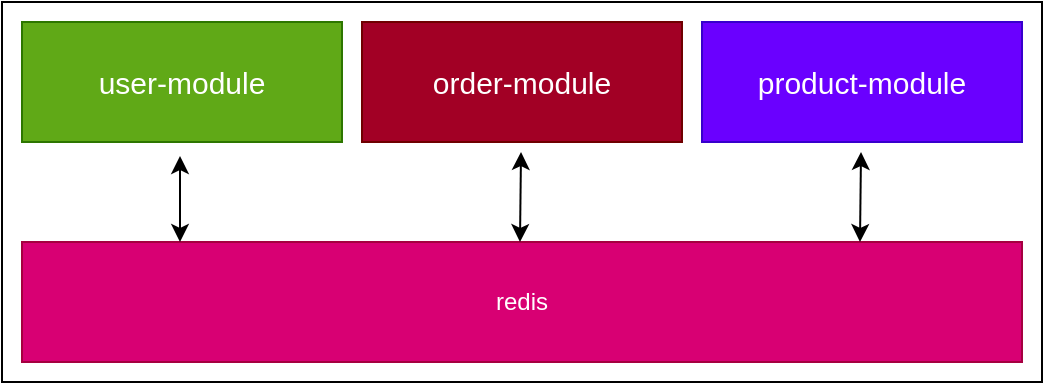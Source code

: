 <mxfile version="21.3.2" type="github">
  <diagram name="第 1 页" id="IXS5sU4ZXqfIpx1t65Bs">
    <mxGraphModel dx="1136" dy="802" grid="1" gridSize="10" guides="1" tooltips="1" connect="1" arrows="1" fold="1" page="1" pageScale="1" pageWidth="827" pageHeight="1169" math="0" shadow="0">
      <root>
        <mxCell id="0" />
        <mxCell id="1" parent="0" />
        <mxCell id="KbtPs02u6kyfubwE4KxG-7" value="" style="rounded=0;whiteSpace=wrap;html=1;fillColor=none;" parent="1" vertex="1">
          <mxGeometry x="30" y="30" width="520" height="190" as="geometry" />
        </mxCell>
        <mxCell id="KbtPs02u6kyfubwE4KxG-2" value="redis" style="rounded=0;whiteSpace=wrap;html=1;fillColor=#d80073;strokeColor=#A50040;fontColor=#ffffff;" parent="1" vertex="1">
          <mxGeometry x="40" y="150" width="500" height="60" as="geometry" />
        </mxCell>
        <mxCell id="KbtPs02u6kyfubwE4KxG-3" value="&lt;font style=&quot;font-size: 15px;&quot;&gt;user-module&lt;/font&gt;" style="rounded=0;whiteSpace=wrap;html=1;fillColor=#60a917;strokeColor=#2D7600;fontColor=#ffffff;" parent="1" vertex="1">
          <mxGeometry x="40" y="40" width="160" height="60" as="geometry" />
        </mxCell>
        <mxCell id="KbtPs02u6kyfubwE4KxG-5" value="&lt;font style=&quot;font-size: 15px;&quot;&gt;order-module&lt;/font&gt;" style="rounded=0;whiteSpace=wrap;html=1;fillColor=#a20025;strokeColor=#6F0000;fontColor=#ffffff;" parent="1" vertex="1">
          <mxGeometry x="210" y="40" width="160" height="60" as="geometry" />
        </mxCell>
        <mxCell id="KbtPs02u6kyfubwE4KxG-6" value="&lt;font style=&quot;font-size: 15px;&quot;&gt;product-module&lt;/font&gt;" style="rounded=0;whiteSpace=wrap;html=1;fillColor=#6a00ff;strokeColor=#3700CC;fontColor=#ffffff;" parent="1" vertex="1">
          <mxGeometry x="380" y="40" width="160" height="60" as="geometry" />
        </mxCell>
        <mxCell id="KbtPs02u6kyfubwE4KxG-9" value="" style="endArrow=classic;startArrow=classic;html=1;rounded=0;" parent="1" edge="1">
          <mxGeometry width="50" height="50" relative="1" as="geometry">
            <mxPoint x="119" y="150" as="sourcePoint" />
            <mxPoint x="119" y="107" as="targetPoint" />
          </mxGeometry>
        </mxCell>
        <mxCell id="KbtPs02u6kyfubwE4KxG-10" value="" style="endArrow=classic;startArrow=classic;html=1;rounded=0;" parent="1" edge="1">
          <mxGeometry width="50" height="50" relative="1" as="geometry">
            <mxPoint x="459" y="150" as="sourcePoint" />
            <mxPoint x="459.5" y="105" as="targetPoint" />
          </mxGeometry>
        </mxCell>
        <mxCell id="KbtPs02u6kyfubwE4KxG-11" value="" style="endArrow=classic;startArrow=classic;html=1;rounded=0;" parent="1" edge="1">
          <mxGeometry width="50" height="50" relative="1" as="geometry">
            <mxPoint x="289" y="150" as="sourcePoint" />
            <mxPoint x="289.5" y="105" as="targetPoint" />
          </mxGeometry>
        </mxCell>
      </root>
    </mxGraphModel>
  </diagram>
</mxfile>
